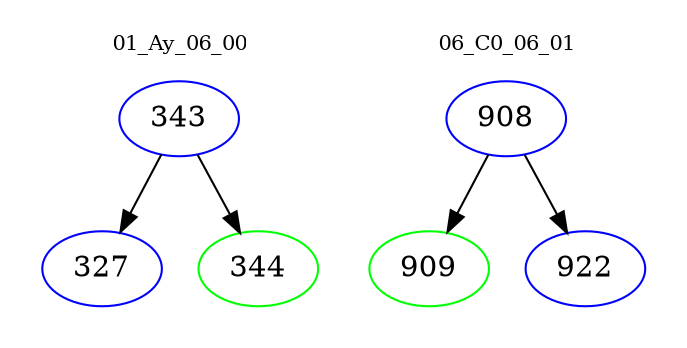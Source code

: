digraph{
subgraph cluster_0 {
color = white
label = "01_Ay_06_00";
fontsize=10;
T0_343 [label="343", color="blue"]
T0_343 -> T0_327 [color="black"]
T0_327 [label="327", color="blue"]
T0_343 -> T0_344 [color="black"]
T0_344 [label="344", color="green"]
}
subgraph cluster_1 {
color = white
label = "06_C0_06_01";
fontsize=10;
T1_908 [label="908", color="blue"]
T1_908 -> T1_909 [color="black"]
T1_909 [label="909", color="green"]
T1_908 -> T1_922 [color="black"]
T1_922 [label="922", color="blue"]
}
}
